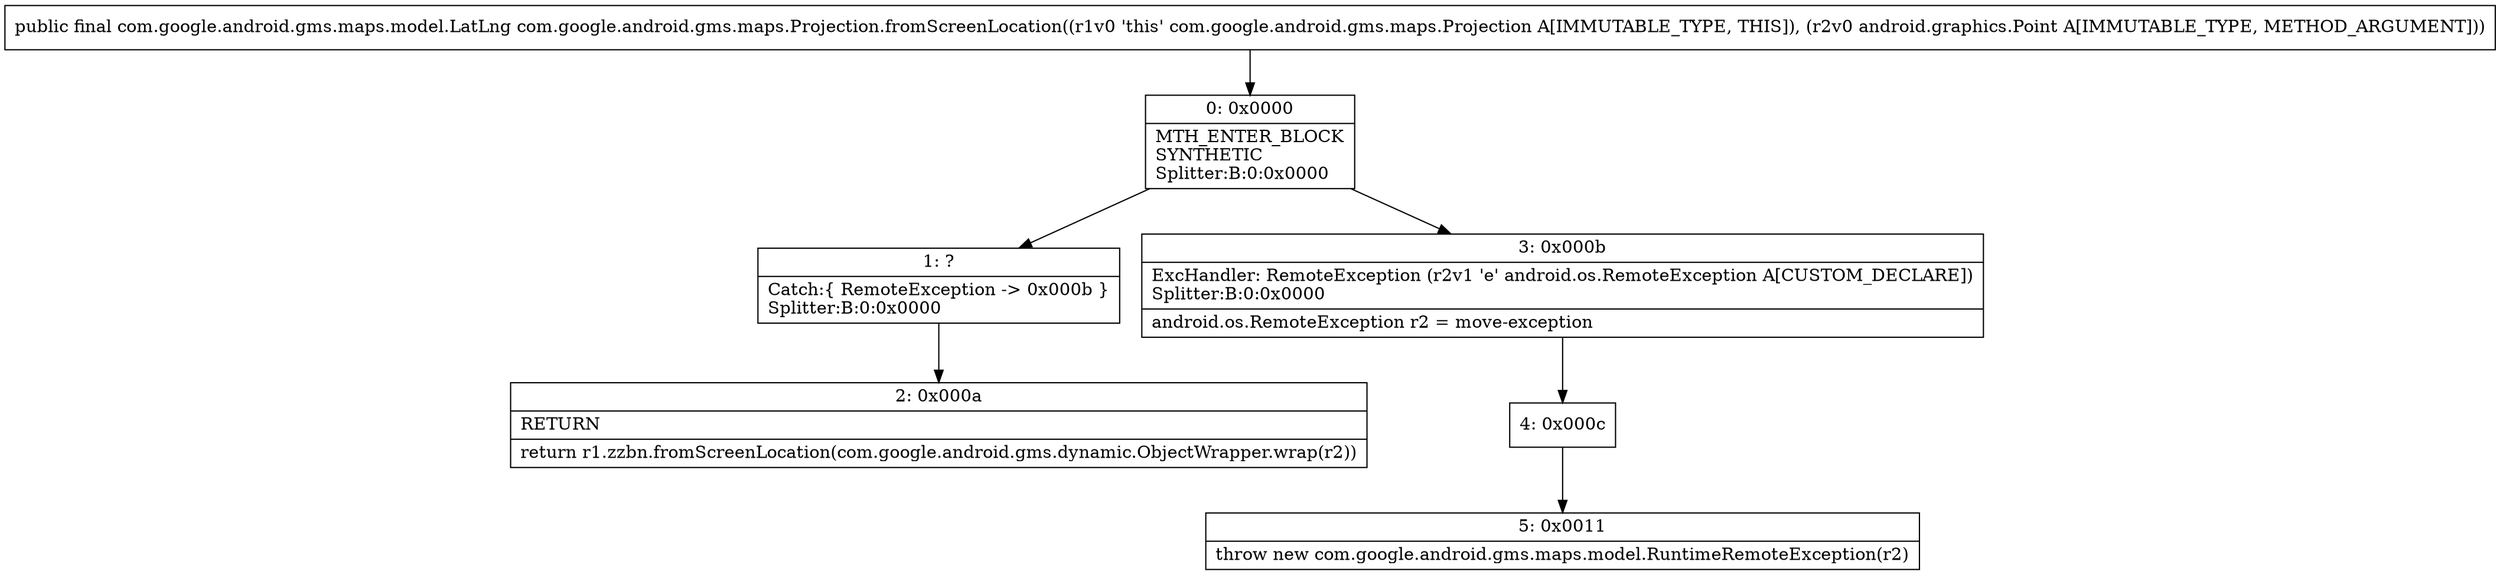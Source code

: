 digraph "CFG forcom.google.android.gms.maps.Projection.fromScreenLocation(Landroid\/graphics\/Point;)Lcom\/google\/android\/gms\/maps\/model\/LatLng;" {
Node_0 [shape=record,label="{0\:\ 0x0000|MTH_ENTER_BLOCK\lSYNTHETIC\lSplitter:B:0:0x0000\l}"];
Node_1 [shape=record,label="{1\:\ ?|Catch:\{ RemoteException \-\> 0x000b \}\lSplitter:B:0:0x0000\l}"];
Node_2 [shape=record,label="{2\:\ 0x000a|RETURN\l|return r1.zzbn.fromScreenLocation(com.google.android.gms.dynamic.ObjectWrapper.wrap(r2))\l}"];
Node_3 [shape=record,label="{3\:\ 0x000b|ExcHandler: RemoteException (r2v1 'e' android.os.RemoteException A[CUSTOM_DECLARE])\lSplitter:B:0:0x0000\l|android.os.RemoteException r2 = move\-exception\l}"];
Node_4 [shape=record,label="{4\:\ 0x000c}"];
Node_5 [shape=record,label="{5\:\ 0x0011|throw new com.google.android.gms.maps.model.RuntimeRemoteException(r2)\l}"];
MethodNode[shape=record,label="{public final com.google.android.gms.maps.model.LatLng com.google.android.gms.maps.Projection.fromScreenLocation((r1v0 'this' com.google.android.gms.maps.Projection A[IMMUTABLE_TYPE, THIS]), (r2v0 android.graphics.Point A[IMMUTABLE_TYPE, METHOD_ARGUMENT])) }"];
MethodNode -> Node_0;
Node_0 -> Node_1;
Node_0 -> Node_3;
Node_1 -> Node_2;
Node_3 -> Node_4;
Node_4 -> Node_5;
}

